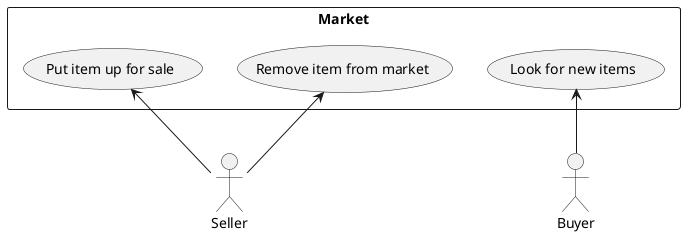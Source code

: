 @startuml
rectangle Market {
    (Put item up for sale) as (sell)
    (Remove item from market) as (sold)
    (Look for new items) as (observe)
}

Buyer -up-> (observe)

Seller -up-> (sell)
Seller -up-> (sold)


@enduml